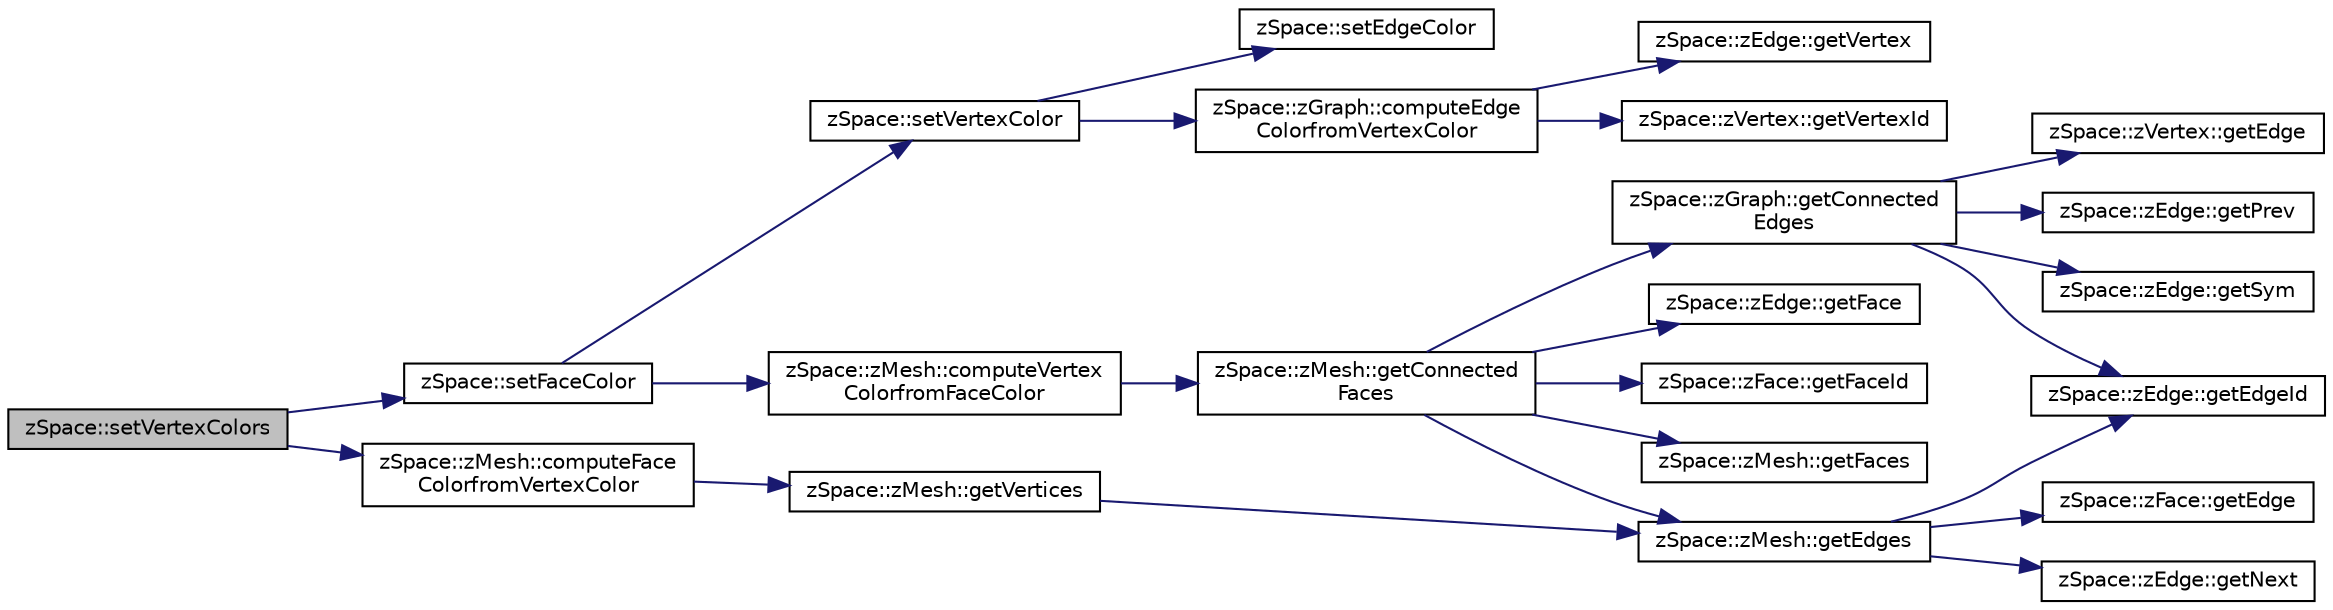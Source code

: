 digraph "zSpace::setVertexColors"
{
 // LATEX_PDF_SIZE
  edge [fontname="Helvetica",fontsize="10",labelfontname="Helvetica",labelfontsize="10"];
  node [fontname="Helvetica",fontsize="10",shape=record];
  rankdir="LR";
  Node388 [label="zSpace::setVertexColors",height=0.2,width=0.4,color="black", fillcolor="grey75", style="filled", fontcolor="black",tooltip="This method sets vertex color of all the vertices with the input color contatiner."];
  Node388 -> Node389 [color="midnightblue",fontsize="10",style="solid",fontname="Helvetica"];
  Node389 [label="zSpace::setFaceColor",height=0.2,width=0.4,color="black", fillcolor="white", style="filled",URL="$group__z_mesh_utilities.html#ga3dc508ddd0979a3c05704b3a5f8c724e",tooltip="This method sets face color of all the faces to the input color."];
  Node389 -> Node390 [color="midnightblue",fontsize="10",style="solid",fontname="Helvetica"];
  Node390 [label="zSpace::setVertexColor",height=0.2,width=0.4,color="black", fillcolor="white", style="filled",URL="$group__z_graph_utilities.html#ga4f9c543da91c5080307477a7a400ee01",tooltip="This method sets vertex color of all the vertices to the input color."];
  Node390 -> Node391 [color="midnightblue",fontsize="10",style="solid",fontname="Helvetica"];
  Node391 [label="zSpace::setEdgeColor",height=0.2,width=0.4,color="black", fillcolor="white", style="filled",URL="$group__z_graph_mesh_utilities.html#gaee6bfa4f8bd3051509412532bbd343dc",tooltip="This method sets edge color of of the input zGraph/zMesh edge and its symmetry edge to the input colo..."];
  Node390 -> Node392 [color="midnightblue",fontsize="10",style="solid",fontname="Helvetica"];
  Node392 [label="zSpace::zGraph::computeEdge\lColorfromVertexColor",height=0.2,width=0.4,color="black", fillcolor="white", style="filled",URL="$classz_space_1_1z_graph.html#a9d24b6ca7f58c16f1284671797267f21",tooltip="This method computes the Edge colors based on the vertex colors."];
  Node392 -> Node393 [color="midnightblue",fontsize="10",style="solid",fontname="Helvetica"];
  Node393 [label="zSpace::zEdge::getVertex",height=0.2,width=0.4,color="black", fillcolor="white", style="filled",URL="$classz_space_1_1z_edge.html#a07c082aa54f78145fdcd5e5e4bb889f1",tooltip="This method returns the vertex pointed to by the current zEdge."];
  Node392 -> Node394 [color="midnightblue",fontsize="10",style="solid",fontname="Helvetica"];
  Node394 [label="zSpace::zVertex::getVertexId",height=0.2,width=0.4,color="black", fillcolor="white", style="filled",URL="$classz_space_1_1z_vertex.html#ae6637ab378719b6c68c8237777fd065e",tooltip="This method returns the vertexId of current zVertex."];
  Node389 -> Node395 [color="midnightblue",fontsize="10",style="solid",fontname="Helvetica"];
  Node395 [label="zSpace::zMesh::computeVertex\lColorfromFaceColor",height=0.2,width=0.4,color="black", fillcolor="white", style="filled",URL="$classz_space_1_1z_mesh.html#ae519ccec31ffee9fa16596724e04130c",tooltip="This method computes the vertex colors based on the face colors."];
  Node395 -> Node396 [color="midnightblue",fontsize="10",style="solid",fontname="Helvetica"];
  Node396 [label="zSpace::zMesh::getConnected\lFaces",height=0.2,width=0.4,color="black", fillcolor="white", style="filled",URL="$classz_space_1_1z_mesh.html#af37006a17bd4e6945860281a4cbef861",tooltip="This method gets the faces connected to input zVertex or zFace."];
  Node396 -> Node397 [color="midnightblue",fontsize="10",style="solid",fontname="Helvetica"];
  Node397 [label="zSpace::zGraph::getConnected\lEdges",height=0.2,width=0.4,color="black", fillcolor="white", style="filled",URL="$classz_space_1_1z_graph.html#ab623e9a3bfc70e1f140b911cb0645bd2",tooltip="This method gets the edges connected to input zVertex or zEdge."];
  Node397 -> Node398 [color="midnightblue",fontsize="10",style="solid",fontname="Helvetica"];
  Node398 [label="zSpace::zVertex::getEdge",height=0.2,width=0.4,color="black", fillcolor="white", style="filled",URL="$classz_space_1_1z_vertex.html#a7d187864963f642666b8c3bcfecee6e9",tooltip="This method returns the associated edge of current zVertex."];
  Node397 -> Node399 [color="midnightblue",fontsize="10",style="solid",fontname="Helvetica"];
  Node399 [label="zSpace::zEdge::getEdgeId",height=0.2,width=0.4,color="black", fillcolor="white", style="filled",URL="$classz_space_1_1z_edge.html#acd6947ccba055fa6c31d6d386fe68e12",tooltip="This method returns the edgeId of current zEdge."];
  Node397 -> Node400 [color="midnightblue",fontsize="10",style="solid",fontname="Helvetica"];
  Node400 [label="zSpace::zEdge::getPrev",height=0.2,width=0.4,color="black", fillcolor="white", style="filled",URL="$classz_space_1_1z_edge.html#a01d9d153f7c5ec381474e815384f7d30",tooltip="This method returns the previous edge of current zEdge."];
  Node397 -> Node401 [color="midnightblue",fontsize="10",style="solid",fontname="Helvetica"];
  Node401 [label="zSpace::zEdge::getSym",height=0.2,width=0.4,color="black", fillcolor="white", style="filled",URL="$classz_space_1_1z_edge.html#a461679ac74cc371ad32e94092848f536",tooltip="This method returns the symmetry edge of current zEdge."];
  Node396 -> Node402 [color="midnightblue",fontsize="10",style="solid",fontname="Helvetica"];
  Node402 [label="zSpace::zEdge::getFace",height=0.2,width=0.4,color="black", fillcolor="white", style="filled",URL="$classz_space_1_1z_edge.html#a5646e5bc6a828a39ea287c3c78cfefc9",tooltip="This method returns the face pointed to by the current zEdge."];
  Node396 -> Node403 [color="midnightblue",fontsize="10",style="solid",fontname="Helvetica"];
  Node403 [label="zSpace::zFace::getFaceId",height=0.2,width=0.4,color="black", fillcolor="white", style="filled",URL="$classz_space_1_1z_face.html#a117849660e4f7f800a8562a61964c8e9",tooltip="This method returns the faceId of current zFace."];
  Node396 -> Node404 [color="midnightblue",fontsize="10",style="solid",fontname="Helvetica"];
  Node404 [label="zSpace::zMesh::getEdges",height=0.2,width=0.4,color="black", fillcolor="white", style="filled",URL="$classz_space_1_1z_mesh.html#aa705d823873a948a1b62723f24a921b2",tooltip="This method gets the edges of a zFace."];
  Node404 -> Node405 [color="midnightblue",fontsize="10",style="solid",fontname="Helvetica"];
  Node405 [label="zSpace::zFace::getEdge",height=0.2,width=0.4,color="black", fillcolor="white", style="filled",URL="$classz_space_1_1z_face.html#a69a14a515b179226aad1cbc3d7663163",tooltip="This method returns the associated edge of current zFace."];
  Node404 -> Node399 [color="midnightblue",fontsize="10",style="solid",fontname="Helvetica"];
  Node404 -> Node406 [color="midnightblue",fontsize="10",style="solid",fontname="Helvetica"];
  Node406 [label="zSpace::zEdge::getNext",height=0.2,width=0.4,color="black", fillcolor="white", style="filled",URL="$classz_space_1_1z_edge.html#a3bce594c06fc4450ce8af3c0b98e2ae3",tooltip="This method returns the next edge of current zEdge."];
  Node396 -> Node407 [color="midnightblue",fontsize="10",style="solid",fontname="Helvetica"];
  Node407 [label="zSpace::zMesh::getFaces",height=0.2,width=0.4,color="black", fillcolor="white", style="filled",URL="$classz_space_1_1z_mesh.html#a54de57657a7d157447b019fab56e2765",tooltip="This method gets the faces attached to input zEdge."];
  Node388 -> Node408 [color="midnightblue",fontsize="10",style="solid",fontname="Helvetica"];
  Node408 [label="zSpace::zMesh::computeFace\lColorfromVertexColor",height=0.2,width=0.4,color="black", fillcolor="white", style="filled",URL="$classz_space_1_1z_mesh.html#a89641aad9a7a872cef9eb34ccff09269",tooltip="This method computes the face colors based on the vertex colors."];
  Node408 -> Node409 [color="midnightblue",fontsize="10",style="solid",fontname="Helvetica"];
  Node409 [label="zSpace::zMesh::getVertices",height=0.2,width=0.4,color="black", fillcolor="white", style="filled",URL="$classz_space_1_1z_mesh.html#aa3010b8075e42f14efd4c3605085093b",tooltip="This method gets the vertices attached to input zEdge or zFace."];
  Node409 -> Node404 [color="midnightblue",fontsize="10",style="solid",fontname="Helvetica"];
}
